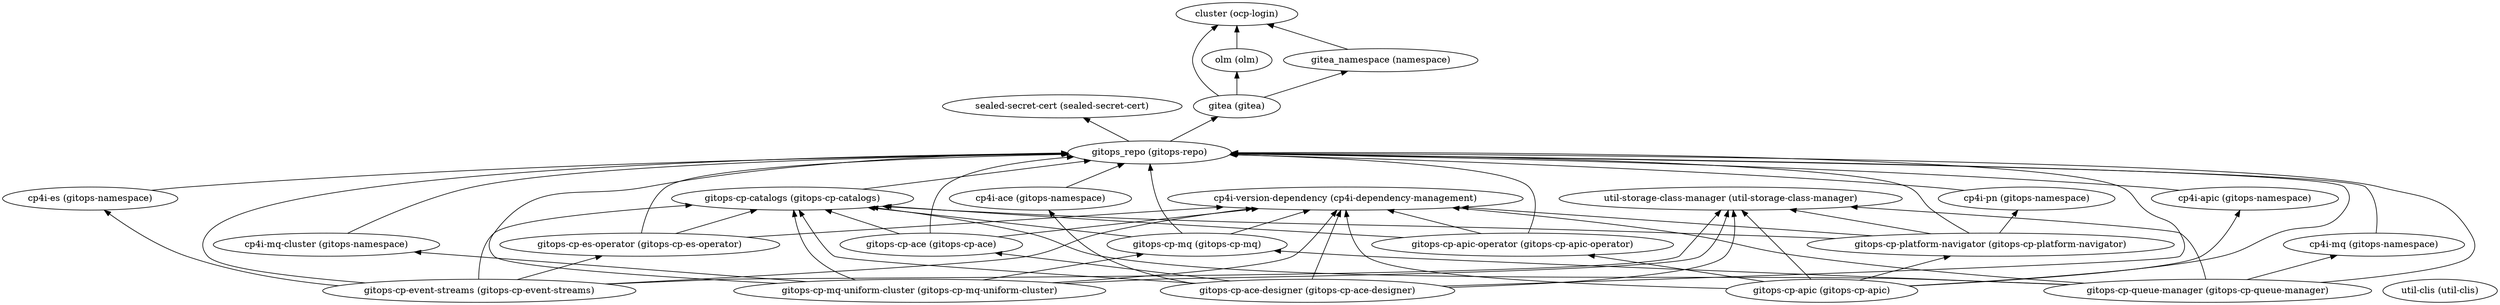 digraph {
    rankdir="BT"
    "cp4i-version-dependency (cp4i-dependency-management)"
"gitops-cp-ace (gitops-cp-ace)" -> "gitops_repo (gitops-repo)"
"gitops-cp-ace (gitops-cp-ace)" -> "gitops-cp-catalogs (gitops-cp-catalogs)"
"gitops-cp-ace (gitops-cp-ace)" -> "cp4i-version-dependency (cp4i-dependency-management)"
"gitops-cp-ace (gitops-cp-ace)"
"gitops_repo (gitops-repo)" -> "sealed-secret-cert (sealed-secret-cert)"
"gitops_repo (gitops-repo)" -> "gitea (gitea)"
"gitops_repo (gitops-repo)"
"sealed-secret-cert (sealed-secret-cert)"
"gitea (gitea)" -> "cluster (ocp-login)"
"gitea (gitea)" -> "olm (olm)"
"gitea (gitea)" -> "gitea_namespace (namespace)"
"gitea (gitea)"
"cluster (ocp-login)"
"olm (olm)" -> "cluster (ocp-login)"
"olm (olm)"
"gitea_namespace (namespace)" -> "cluster (ocp-login)"
"gitea_namespace (namespace)"
"gitops-cp-catalogs (gitops-cp-catalogs)" -> "gitops_repo (gitops-repo)"
"gitops-cp-catalogs (gitops-cp-catalogs)"
"gitops-cp-ace-designer (gitops-cp-ace-designer)" -> "gitops_repo (gitops-repo)"
"gitops-cp-ace-designer (gitops-cp-ace-designer)" -> "cp4i-ace (gitops-namespace)"
"gitops-cp-ace-designer (gitops-cp-ace-designer)" -> "gitops-cp-catalogs (gitops-cp-catalogs)"
"gitops-cp-ace-designer (gitops-cp-ace-designer)" -> "cp4i-version-dependency (cp4i-dependency-management)"
"gitops-cp-ace-designer (gitops-cp-ace-designer)" -> "gitops-cp-ace (gitops-cp-ace)"
"gitops-cp-ace-designer (gitops-cp-ace-designer)" -> "util-storage-class-manager (util-storage-class-manager)"
"gitops-cp-ace-designer (gitops-cp-ace-designer)"
"cp4i-ace (gitops-namespace)" -> "gitops_repo (gitops-repo)"
"cp4i-ace (gitops-namespace)"
"util-storage-class-manager (util-storage-class-manager)"
"gitops-cp-apic (gitops-cp-apic)" -> "gitops_repo (gitops-repo)"
"gitops-cp-apic (gitops-cp-apic)" -> "cp4i-apic (gitops-namespace)"
"gitops-cp-apic (gitops-cp-apic)" -> "gitops-cp-platform-navigator (gitops-cp-platform-navigator)"
"gitops-cp-apic (gitops-cp-apic)" -> "gitops-cp-apic-operator (gitops-cp-apic-operator)"
"gitops-cp-apic (gitops-cp-apic)" -> "cp4i-version-dependency (cp4i-dependency-management)"
"gitops-cp-apic (gitops-cp-apic)" -> "util-storage-class-manager (util-storage-class-manager)"
"gitops-cp-apic (gitops-cp-apic)"
"cp4i-apic (gitops-namespace)" -> "gitops_repo (gitops-repo)"
"cp4i-apic (gitops-namespace)"
"gitops-cp-platform-navigator (gitops-cp-platform-navigator)" -> "gitops_repo (gitops-repo)"
"gitops-cp-platform-navigator (gitops-cp-platform-navigator)" -> "cp4i-pn (gitops-namespace)"
"gitops-cp-platform-navigator (gitops-cp-platform-navigator)" -> "gitops-cp-catalogs (gitops-cp-catalogs)"
"gitops-cp-platform-navigator (gitops-cp-platform-navigator)" -> "cp4i-version-dependency (cp4i-dependency-management)"
"gitops-cp-platform-navigator (gitops-cp-platform-navigator)" -> "util-storage-class-manager (util-storage-class-manager)"
"gitops-cp-platform-navigator (gitops-cp-platform-navigator)"
"cp4i-pn (gitops-namespace)" -> "gitops_repo (gitops-repo)"
"cp4i-pn (gitops-namespace)"
"gitops-cp-apic-operator (gitops-cp-apic-operator)" -> "gitops_repo (gitops-repo)"
"gitops-cp-apic-operator (gitops-cp-apic-operator)" -> "gitops-cp-catalogs (gitops-cp-catalogs)"
"gitops-cp-apic-operator (gitops-cp-apic-operator)" -> "cp4i-version-dependency (cp4i-dependency-management)"
"gitops-cp-apic-operator (gitops-cp-apic-operator)"
"gitops-cp-es-operator (gitops-cp-es-operator)" -> "gitops_repo (gitops-repo)"
"gitops-cp-es-operator (gitops-cp-es-operator)" -> "gitops-cp-catalogs (gitops-cp-catalogs)"
"gitops-cp-es-operator (gitops-cp-es-operator)" -> "cp4i-version-dependency (cp4i-dependency-management)"
"gitops-cp-es-operator (gitops-cp-es-operator)"
"gitops-cp-event-streams (gitops-cp-event-streams)" -> "gitops_repo (gitops-repo)"
"gitops-cp-event-streams (gitops-cp-event-streams)" -> "gitops-cp-catalogs (gitops-cp-catalogs)"
"gitops-cp-event-streams (gitops-cp-event-streams)" -> "cp4i-version-dependency (cp4i-dependency-management)"
"gitops-cp-event-streams (gitops-cp-event-streams)" -> "cp4i-es (gitops-namespace)"
"gitops-cp-event-streams (gitops-cp-event-streams)" -> "gitops-cp-es-operator (gitops-cp-es-operator)"
"gitops-cp-event-streams (gitops-cp-event-streams)" -> "util-storage-class-manager (util-storage-class-manager)"
"gitops-cp-event-streams (gitops-cp-event-streams)"
"cp4i-es (gitops-namespace)" -> "gitops_repo (gitops-repo)"
"cp4i-es (gitops-namespace)"
"gitops-cp-mq (gitops-cp-mq)" -> "gitops_repo (gitops-repo)"
"gitops-cp-mq (gitops-cp-mq)" -> "gitops-cp-catalogs (gitops-cp-catalogs)"
"gitops-cp-mq (gitops-cp-mq)" -> "cp4i-version-dependency (cp4i-dependency-management)"
"gitops-cp-mq (gitops-cp-mq)"
"gitops-cp-mq-uniform-cluster (gitops-cp-mq-uniform-cluster)" -> "gitops_repo (gitops-repo)"
"gitops-cp-mq-uniform-cluster (gitops-cp-mq-uniform-cluster)" -> "gitops-cp-catalogs (gitops-cp-catalogs)"
"gitops-cp-mq-uniform-cluster (gitops-cp-mq-uniform-cluster)" -> "cp4i-version-dependency (cp4i-dependency-management)"
"gitops-cp-mq-uniform-cluster (gitops-cp-mq-uniform-cluster)" -> "cp4i-mq-cluster (gitops-namespace)"
"gitops-cp-mq-uniform-cluster (gitops-cp-mq-uniform-cluster)" -> "gitops-cp-mq (gitops-cp-mq)"
"gitops-cp-mq-uniform-cluster (gitops-cp-mq-uniform-cluster)" -> "util-storage-class-manager (util-storage-class-manager)"
"gitops-cp-mq-uniform-cluster (gitops-cp-mq-uniform-cluster)"
"cp4i-mq-cluster (gitops-namespace)" -> "gitops_repo (gitops-repo)"
"cp4i-mq-cluster (gitops-namespace)"
"gitops-cp-queue-manager (gitops-cp-queue-manager)" -> "gitops_repo (gitops-repo)"
"gitops-cp-queue-manager (gitops-cp-queue-manager)" -> "gitops-cp-catalogs (gitops-cp-catalogs)"
"gitops-cp-queue-manager (gitops-cp-queue-manager)" -> "cp4i-version-dependency (cp4i-dependency-management)"
"gitops-cp-queue-manager (gitops-cp-queue-manager)" -> "cp4i-mq (gitops-namespace)"
"gitops-cp-queue-manager (gitops-cp-queue-manager)" -> "gitops-cp-mq (gitops-cp-mq)"
"gitops-cp-queue-manager (gitops-cp-queue-manager)" -> "util-storage-class-manager (util-storage-class-manager)"
"gitops-cp-queue-manager (gitops-cp-queue-manager)"
"cp4i-mq (gitops-namespace)" -> "gitops_repo (gitops-repo)"
"cp4i-mq (gitops-namespace)"
"util-clis (util-clis)"
  }